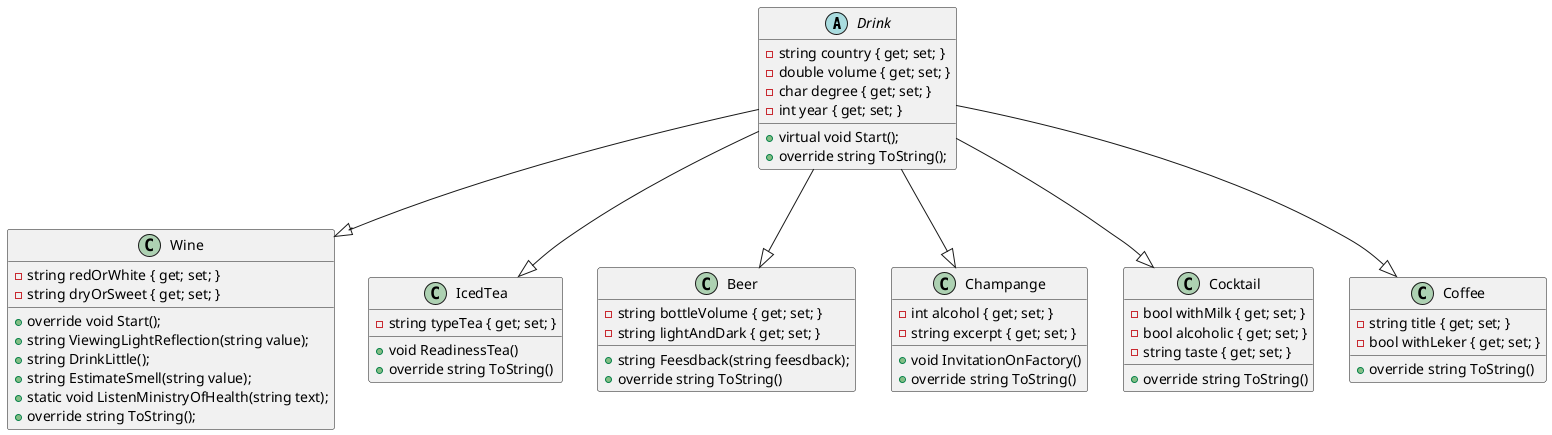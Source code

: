 ﻿@startuml

abstract class Drink
{
    - string country { get; set; }
    - double volume { get; set; }
    - char degree { get; set; }
    - int year { get; set; }

    + virtual void Start();
    + override string ToString();
}

class Wine 
{
   - string redOrWhite { get; set; }
   - string dryOrSweet { get; set; }
   
    + override void Start();   
    + string ViewingLightReflection(string value);
    + string DrinkLittle();
    + string EstimateSmell(string value); 
    + static void ListenMinistryOfHealth(string text);
    + override string ToString();
}

class IcedTea
{
    - string typeTea { get; set; }
    
    + void ReadinessTea()
    +override string ToString()
}

class Beer
{
    - string bottleVolume { get; set; }
    - string lightAndDark { get; set; }
    
    + string Feesdback(string feesdback);
    + override string ToString()
}


class Champange
{
    - int alcohol { get; set; }
    - string excerpt { get; set; }
    
    + void InvitationOnFactory()
    + override string ToString()
}

class Cocktail
{
    - bool withMilk { get; set; }
    - bool alcoholic { get; set; }
    - string taste { get; set; }
    
    + override string ToString()
}

class Coffee
{
    - string title { get; set; }
    - bool withLeker { get; set; }
    
    + override string ToString()
}

Drink --|> Wine
Drink --|> IcedTea
Drink --|> Beer
Drink --|> Champange
Drink --|> Cocktail
Drink --|> Coffee

@enduml